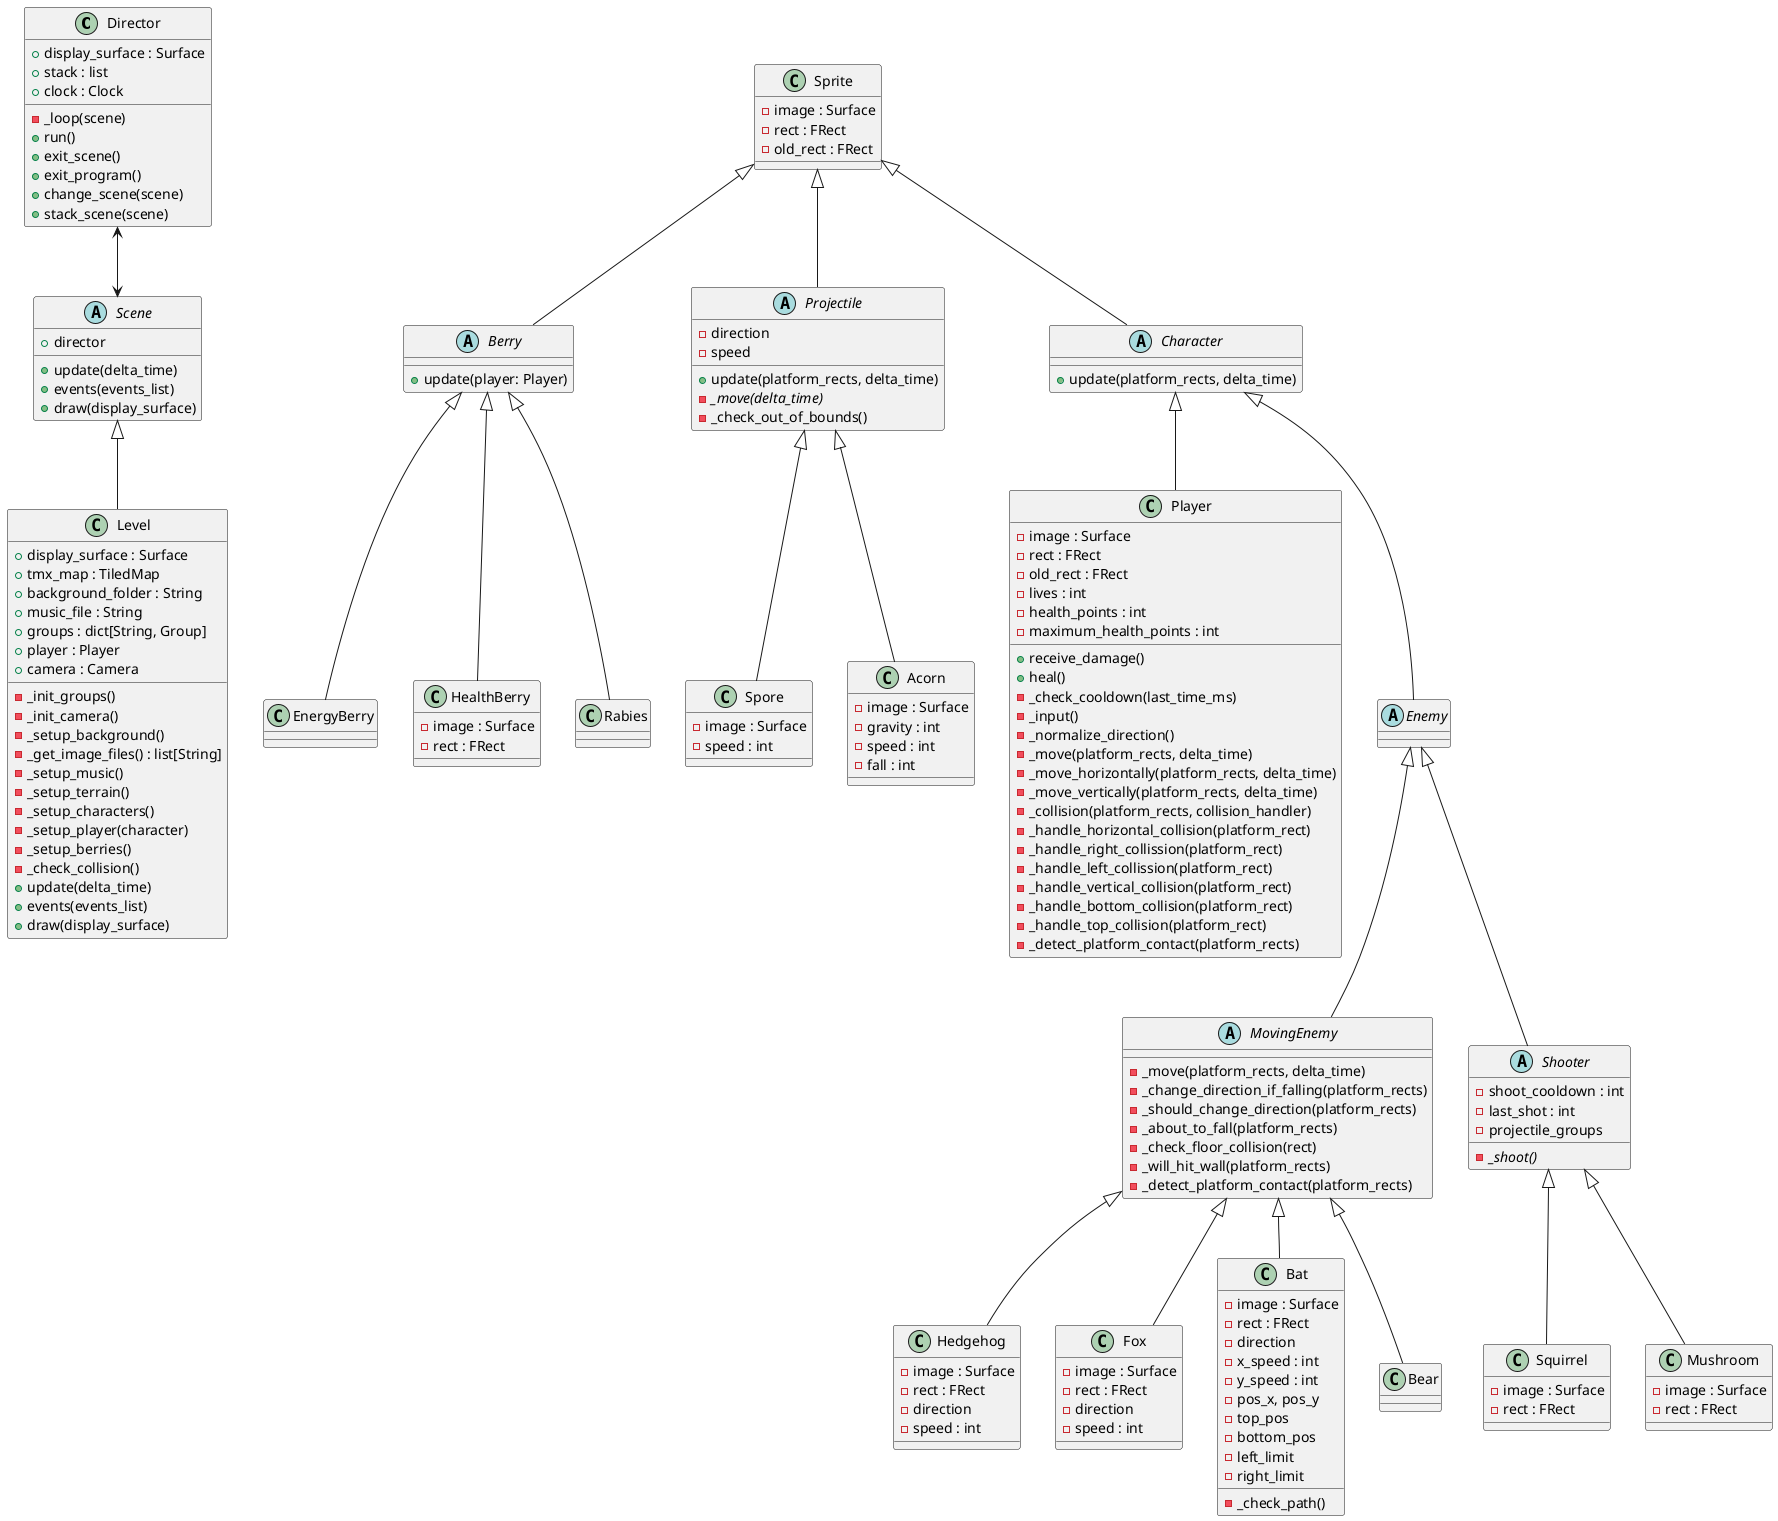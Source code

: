 @startuml Class Diagram
class Director {
    + display_surface : Surface
    + stack : list
    + clock : Clock
    - _loop(scene)
    + run()
    + exit_scene()
    + exit_program()
    + change_scene(scene)
    + stack_scene(scene)
}

abstract class Scene {
    + director
    + update(delta_time)
    + events(events_list)
    + draw(display_surface)
}

class Level {
    + display_surface : Surface
    + tmx_map : TiledMap
    + background_folder : String
    + music_file : String
    + groups : dict[String, Group]
    + player : Player
    + camera : Camera
    - _init_groups()
    - _init_camera()
    - _setup_background()
    - _get_image_files() : list[String]
    - _setup_music()
    - _setup_terrain()
    - _setup_characters()
    - _setup_player(character)
    - _setup_berries()
    - _check_collision()
    + update(delta_time)
    + events(events_list)
    + draw(display_surface)
}

class Sprite {
    - image : Surface
    - rect : FRect
    - old_rect : FRect
}

abstract class Berry {
    + update(player: Player)
}

class EnergyBerry {

}

class HealthBerry {
    - image : Surface
    - rect : FRect
}

class Rabies {

}

abstract class Projectile {
    - direction
    - speed
    + update(platform_rects, delta_time)
    - _move(delta_time)  {abstract}
    - _check_out_of_bounds()
}

class Spore {
    - image : Surface
    - speed : int
}

class Acorn{
    - image : Surface
    - gravity : int
    - speed : int
    - fall : int
}

abstract class Character {
    + update(platform_rects, delta_time)
}

class Player {
    - image : Surface
    - rect : FRect
    - old_rect : FRect
    - lives : int
    - health_points : int
    - maximum_health_points : int
    + receive_damage()
    + heal()
    - _check_cooldown(last_time_ms)
    - _input()
    - _normalize_direction()
    - _move(platform_rects, delta_time)
    - _move_horizontally(platform_rects, delta_time)
    - _move_vertically(platform_rects, delta_time)
    - _collision(platform_rects, collision_handler)
    - _handle_horizontal_collision(platform_rect)
    - _handle_right_collission(platform_rect)
    - _handle_left_collission(platform_rect)
    - _handle_vertical_collision(platform_rect)
    - _handle_bottom_collision(platform_rect)
    - _handle_top_collision(platform_rect)
    - _detect_platform_contact(platform_rects)
}

abstract class Enemy {

}

abstract class MovingEnemy {
    - _move(platform_rects, delta_time)
    - _change_direction_if_falling(platform_rects)
    - _should_change_direction(platform_rects)
    - _about_to_fall(platform_rects)
    - _check_floor_collision(rect)
    - _will_hit_wall(platform_rects)
    - _detect_platform_contact(platform_rects)
}

class Hedgehog {
    - image : Surface
    - rect : FRect
    - direction 
    - speed : int
}

class Fox {
    - image : Surface
    - rect : FRect
    - direction 
    - speed : int
}

class Bat {
    - image : Surface
    - rect : FRect
    - direction 
    - x_speed : int
    - y_speed : int
    - pos_x, pos_y
    - top_pos
    - bottom_pos
    - left_limit
    - right_limit
    - _check_path()
}

class Bear {

}

abstract class Shooter {
    - shoot_cooldown : int
    - last_shot : int
    - projectile_groups
    - _shoot() {abstract}
}

class Squirrel {
    - image : Surface
    - rect : FRect
}

class Mushroom {
    - image : Surface
    - rect : FRect 
}


Director <--> Scene
Scene <|-- Level
Sprite <|-- Berry
Berry <|-- EnergyBerry
Berry <|-- HealthBerry
Berry <|-- Rabies
Sprite <|-- Projectile
Projectile <|-- Spore
Projectile <|-- Acorn
Sprite <|-- Character
Character <|-- Player
Character <|-- Enemy
Enemy <|-- MovingEnemy
Enemy <|-- Shooter
MovingEnemy <|-- Hedgehog
MovingEnemy <|-- Fox
MovingEnemy <|-- Bat
MovingEnemy <|-- Bear
Shooter <|-- Squirrel
Shooter <|-- Mushroom

@enduml